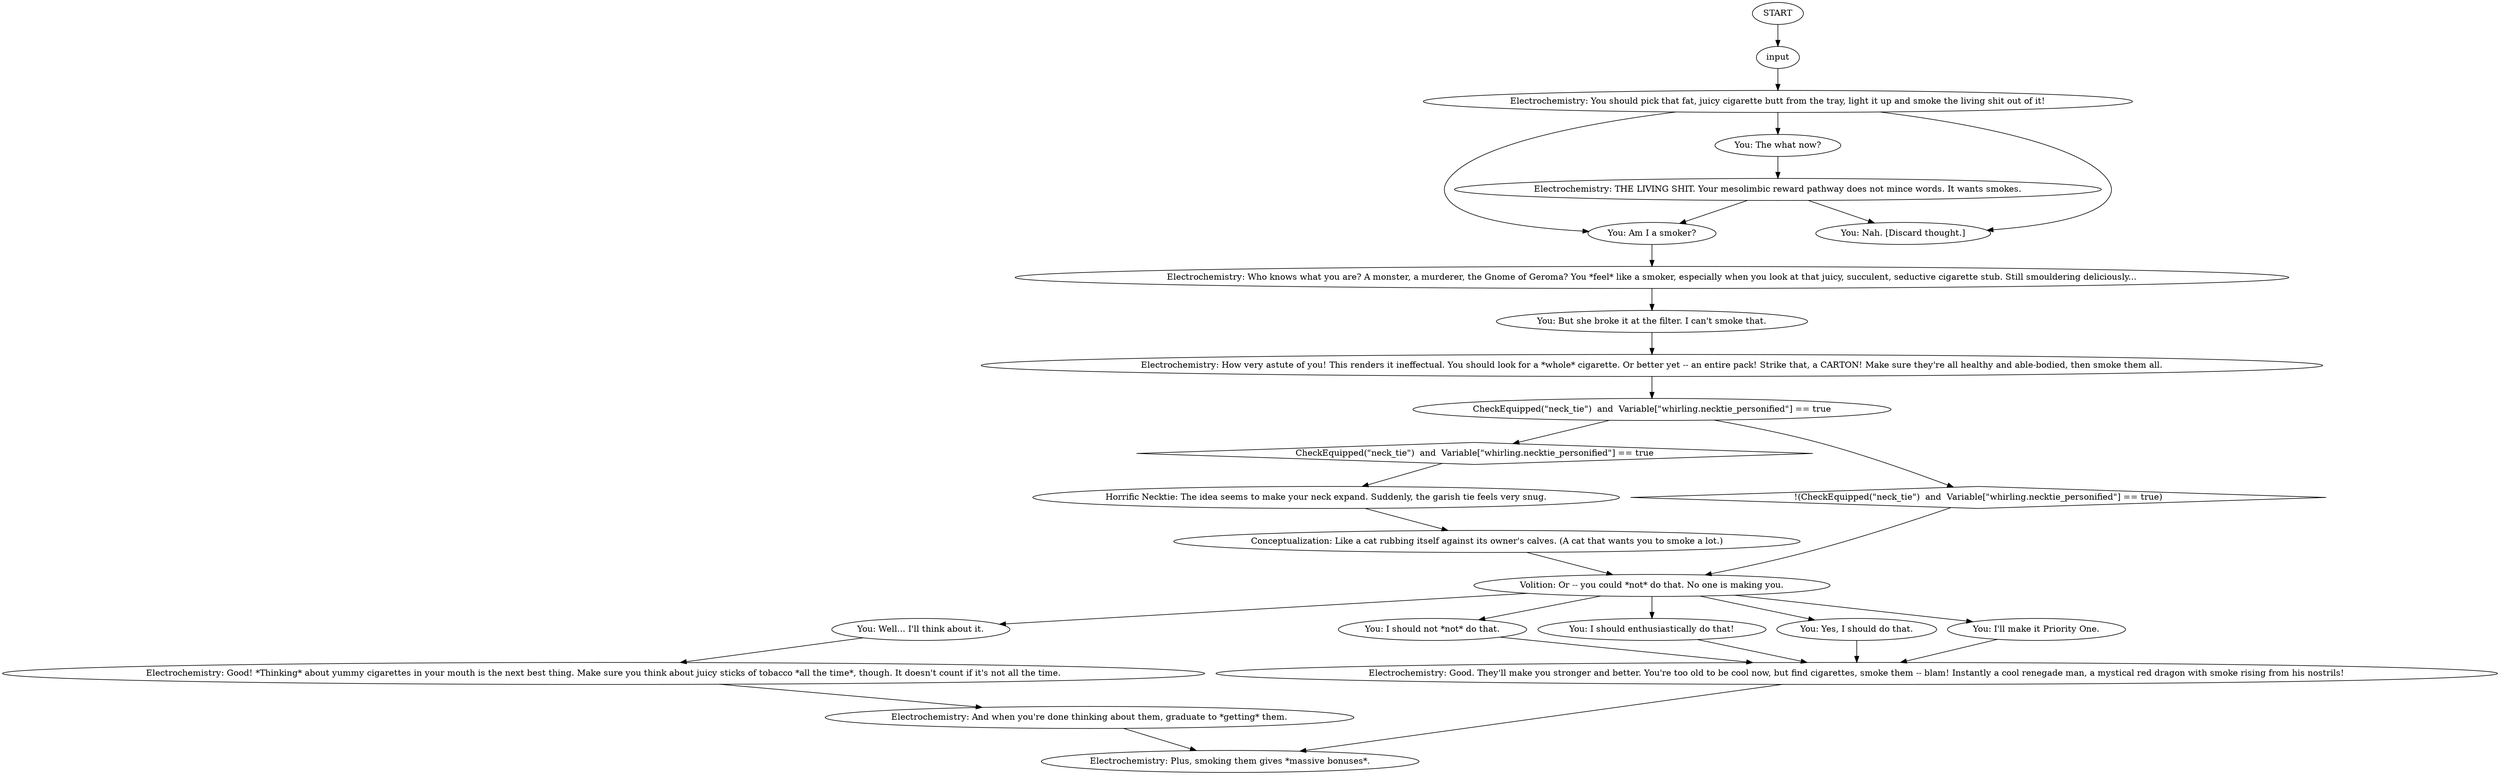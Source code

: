 # WHIRLING F2 ORB / dialogue cigarette stub
# ashtray dialogue / TASK find smokes
# ==================================================
digraph G {
	  0 [label="START"];
	  1 [label="input"];
	  2 [label="Electrochemistry: And when you're done thinking about them, graduate to *getting* them."];
	  3 [label="You: The what now?"];
	  4 [label="You: Well... I'll think about it."];
	  5 [label="Conceptualization: Like a cat rubbing itself against its owner's calves. (A cat that wants you to smoke a lot.)"];
	  6 [label="You: But she broke it at the filter. I can't smoke that."];
	  7 [label="You: I'll make it Priority One."];
	  8 [label="Volition: Or -- you could *not* do that. No one is making you."];
	  9 [label="Electrochemistry: How very astute of you! This renders it ineffectual. You should look for a *whole* cigarette. Or better yet -- an entire pack! Strike that, a CARTON! Make sure they're all healthy and able-bodied, then smoke them all."];
	  10 [label="You: I should not *not* do that."];
	  11 [label="Electrochemistry: Plus, smoking them gives *massive bonuses*."];
	  12 [label="CheckEquipped(\"neck_tie\")  and  Variable[\"whirling.necktie_personified\"] == true"];
	  13 [label="CheckEquipped(\"neck_tie\")  and  Variable[\"whirling.necktie_personified\"] == true", shape=diamond];
	  14 [label="!(CheckEquipped(\"neck_tie\")  and  Variable[\"whirling.necktie_personified\"] == true)", shape=diamond];
	  15 [label="Electrochemistry: You should pick that fat, juicy cigarette butt from the tray, light it up and smoke the living shit out of it!"];
	  16 [label="You: I should enthusiastically do that!"];
	  17 [label="Electrochemistry: Good! *Thinking* about yummy cigarettes in your mouth is the next best thing. Make sure you think about juicy sticks of tobacco *all the time*, though. It doesn't count if it's not all the time."];
	  18 [label="You: Am I a smoker?"];
	  20 [label="You: Yes, I should do that."];
	  21 [label="Horrific Necktie: The idea seems to make your neck expand. Suddenly, the garish tie feels very snug."];
	  22 [label="Electrochemistry: Who knows what you are? A monster, a murderer, the Gnome of Geroma? You *feel* like a smoker, especially when you look at that juicy, succulent, seductive cigarette stub. Still smouldering deliciously..."];
	  23 [label="Electrochemistry: Good. They'll make you stronger and better. You're too old to be cool now, but find cigarettes, smoke them -- blam! Instantly a cool renegade man, a mystical red dragon with smoke rising from his nostrils!"];
	  24 [label="You: Nah. [Discard thought.]"];
	  25 [label="Electrochemistry: THE LIVING SHIT. Your mesolimbic reward pathway does not mince words. It wants smokes."];
	  0 -> 1
	  1 -> 15
	  2 -> 11
	  3 -> 25
	  4 -> 17
	  5 -> 8
	  6 -> 9
	  7 -> 23
	  8 -> 4
	  8 -> 7
	  8 -> 10
	  8 -> 16
	  8 -> 20
	  9 -> 12
	  10 -> 23
	  12 -> 13
	  12 -> 14
	  13 -> 21
	  14 -> 8
	  15 -> 24
	  15 -> 18
	  15 -> 3
	  16 -> 23
	  17 -> 2
	  18 -> 22
	  20 -> 23
	  21 -> 5
	  22 -> 6
	  23 -> 11
	  25 -> 24
	  25 -> 18
}


